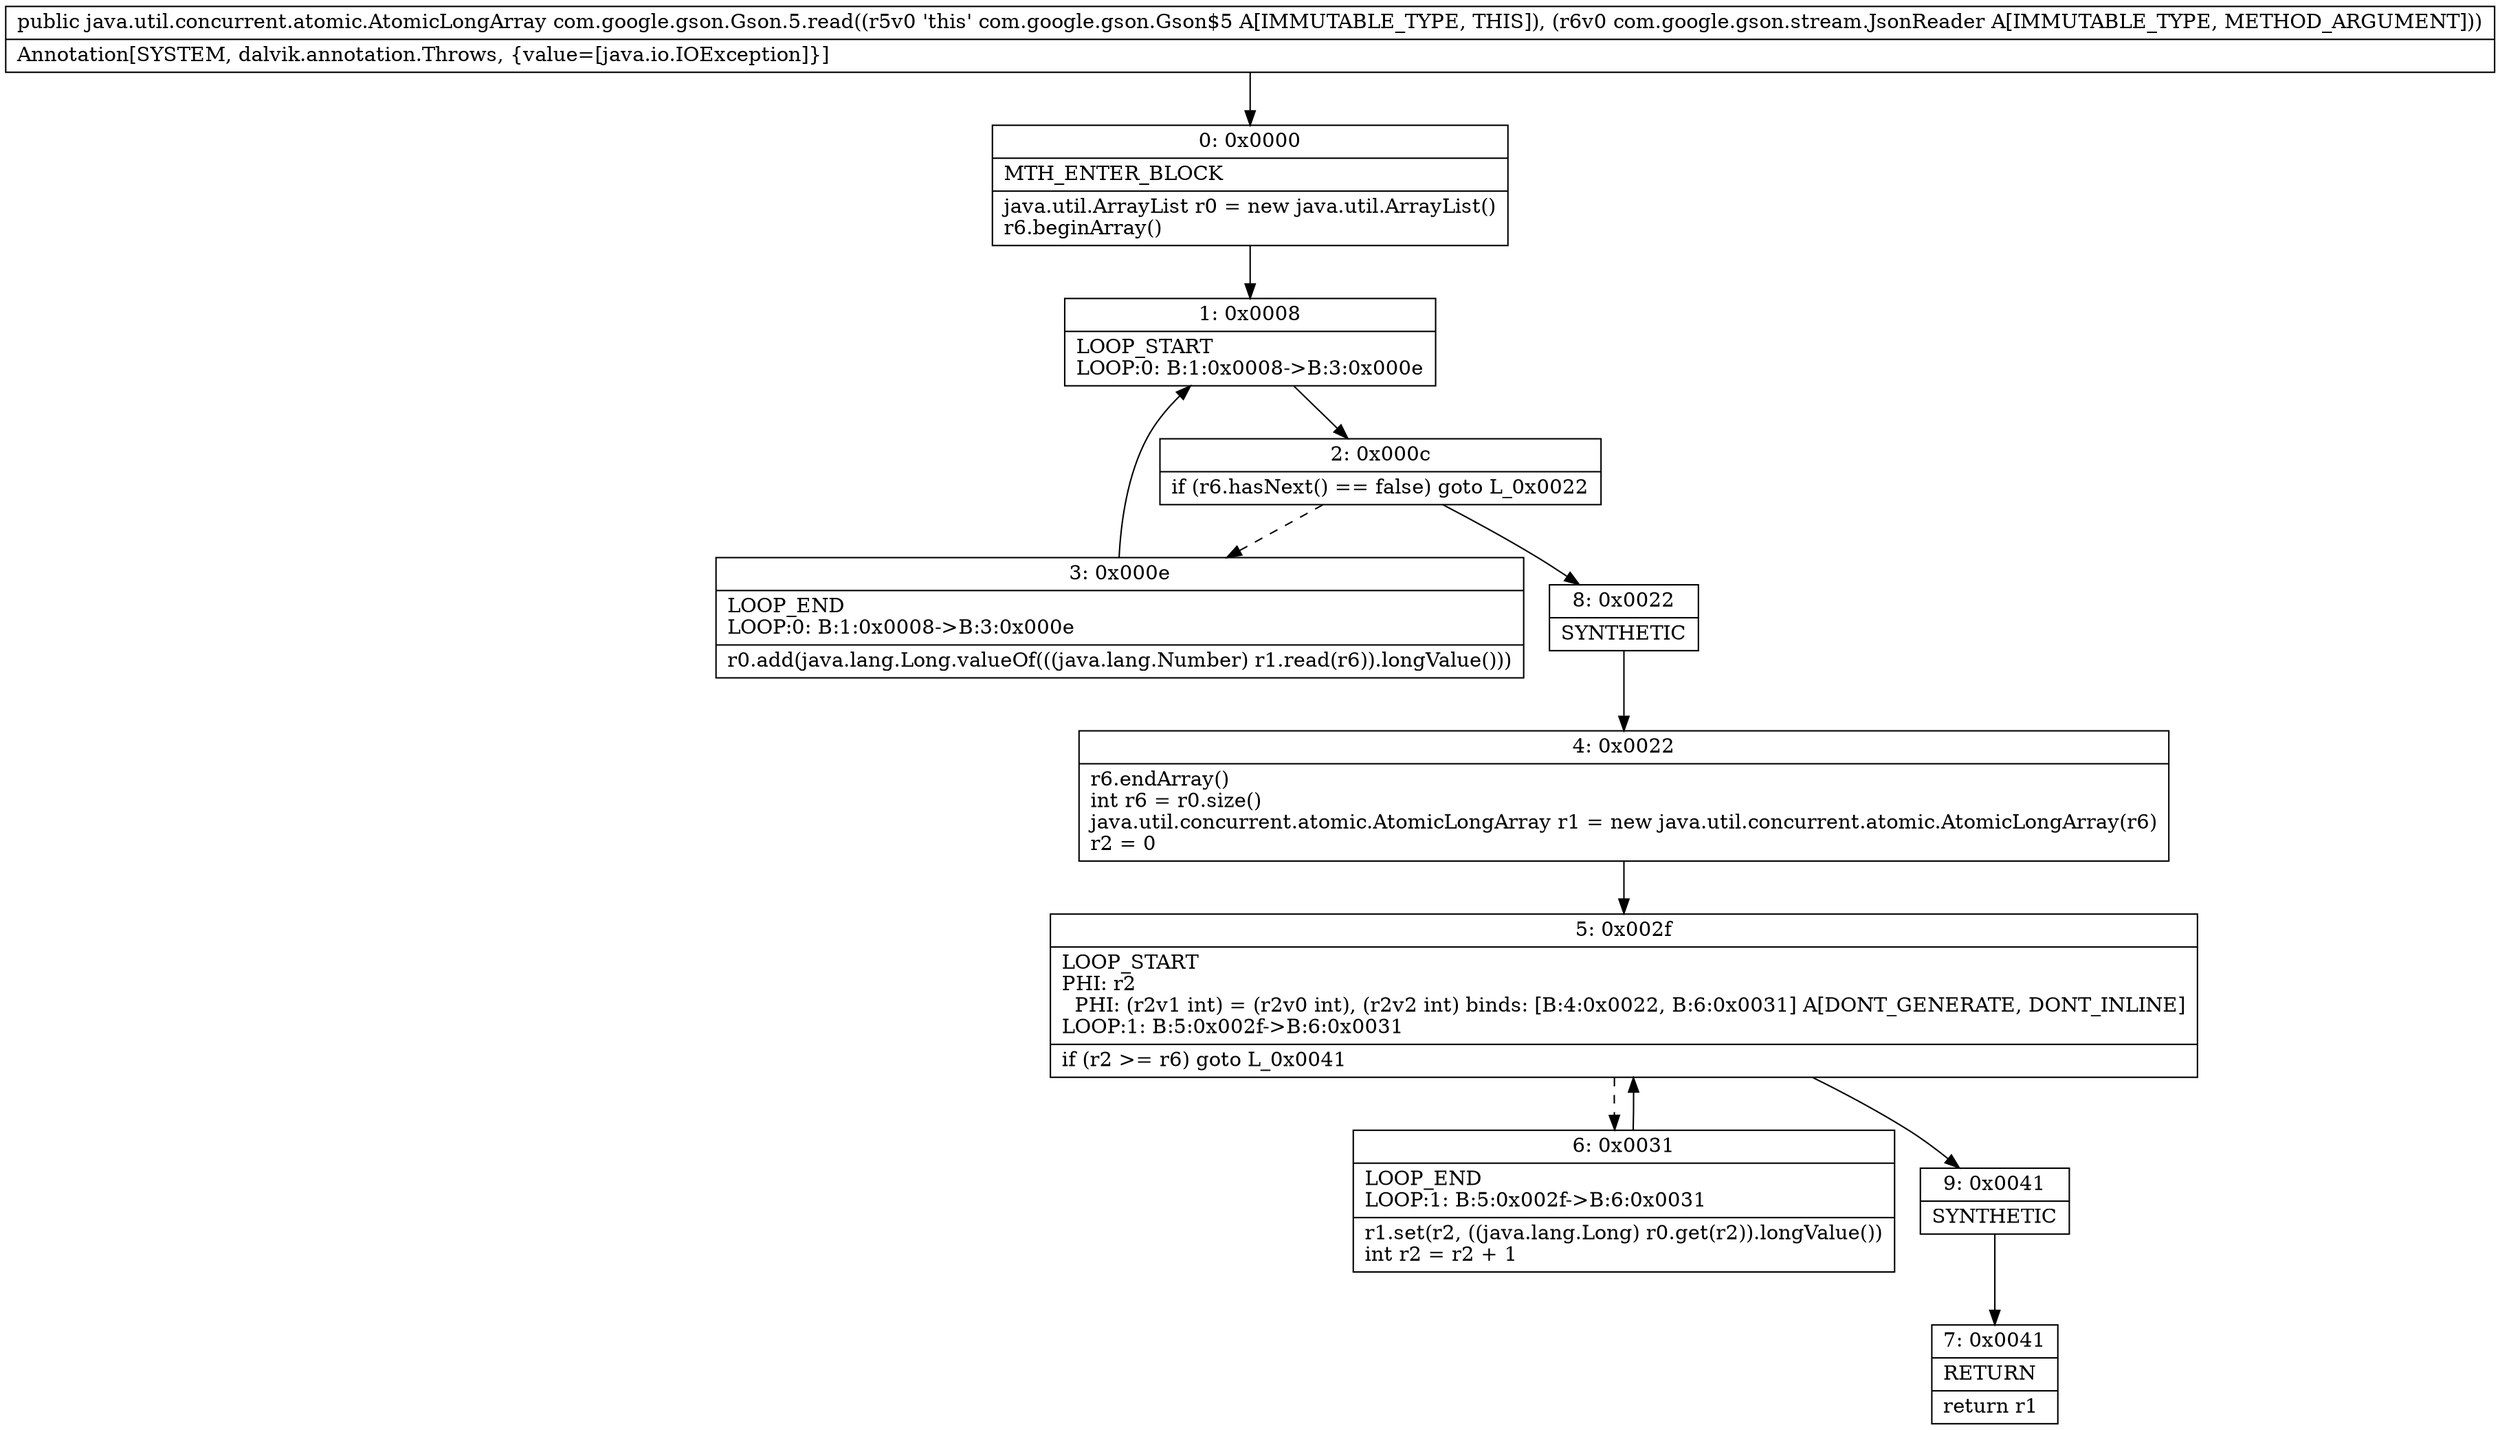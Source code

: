 digraph "CFG forcom.google.gson.Gson.5.read(Lcom\/google\/gson\/stream\/JsonReader;)Ljava\/util\/concurrent\/atomic\/AtomicLongArray;" {
Node_0 [shape=record,label="{0\:\ 0x0000|MTH_ENTER_BLOCK\l|java.util.ArrayList r0 = new java.util.ArrayList()\lr6.beginArray()\l}"];
Node_1 [shape=record,label="{1\:\ 0x0008|LOOP_START\lLOOP:0: B:1:0x0008\-\>B:3:0x000e\l}"];
Node_2 [shape=record,label="{2\:\ 0x000c|if (r6.hasNext() == false) goto L_0x0022\l}"];
Node_3 [shape=record,label="{3\:\ 0x000e|LOOP_END\lLOOP:0: B:1:0x0008\-\>B:3:0x000e\l|r0.add(java.lang.Long.valueOf(((java.lang.Number) r1.read(r6)).longValue()))\l}"];
Node_4 [shape=record,label="{4\:\ 0x0022|r6.endArray()\lint r6 = r0.size()\ljava.util.concurrent.atomic.AtomicLongArray r1 = new java.util.concurrent.atomic.AtomicLongArray(r6)\lr2 = 0\l}"];
Node_5 [shape=record,label="{5\:\ 0x002f|LOOP_START\lPHI: r2 \l  PHI: (r2v1 int) = (r2v0 int), (r2v2 int) binds: [B:4:0x0022, B:6:0x0031] A[DONT_GENERATE, DONT_INLINE]\lLOOP:1: B:5:0x002f\-\>B:6:0x0031\l|if (r2 \>= r6) goto L_0x0041\l}"];
Node_6 [shape=record,label="{6\:\ 0x0031|LOOP_END\lLOOP:1: B:5:0x002f\-\>B:6:0x0031\l|r1.set(r2, ((java.lang.Long) r0.get(r2)).longValue())\lint r2 = r2 + 1\l}"];
Node_7 [shape=record,label="{7\:\ 0x0041|RETURN\l|return r1\l}"];
Node_8 [shape=record,label="{8\:\ 0x0022|SYNTHETIC\l}"];
Node_9 [shape=record,label="{9\:\ 0x0041|SYNTHETIC\l}"];
MethodNode[shape=record,label="{public java.util.concurrent.atomic.AtomicLongArray com.google.gson.Gson.5.read((r5v0 'this' com.google.gson.Gson$5 A[IMMUTABLE_TYPE, THIS]), (r6v0 com.google.gson.stream.JsonReader A[IMMUTABLE_TYPE, METHOD_ARGUMENT]))  | Annotation[SYSTEM, dalvik.annotation.Throws, \{value=[java.io.IOException]\}]\l}"];
MethodNode -> Node_0;
Node_0 -> Node_1;
Node_1 -> Node_2;
Node_2 -> Node_3[style=dashed];
Node_2 -> Node_8;
Node_3 -> Node_1;
Node_4 -> Node_5;
Node_5 -> Node_6[style=dashed];
Node_5 -> Node_9;
Node_6 -> Node_5;
Node_8 -> Node_4;
Node_9 -> Node_7;
}

